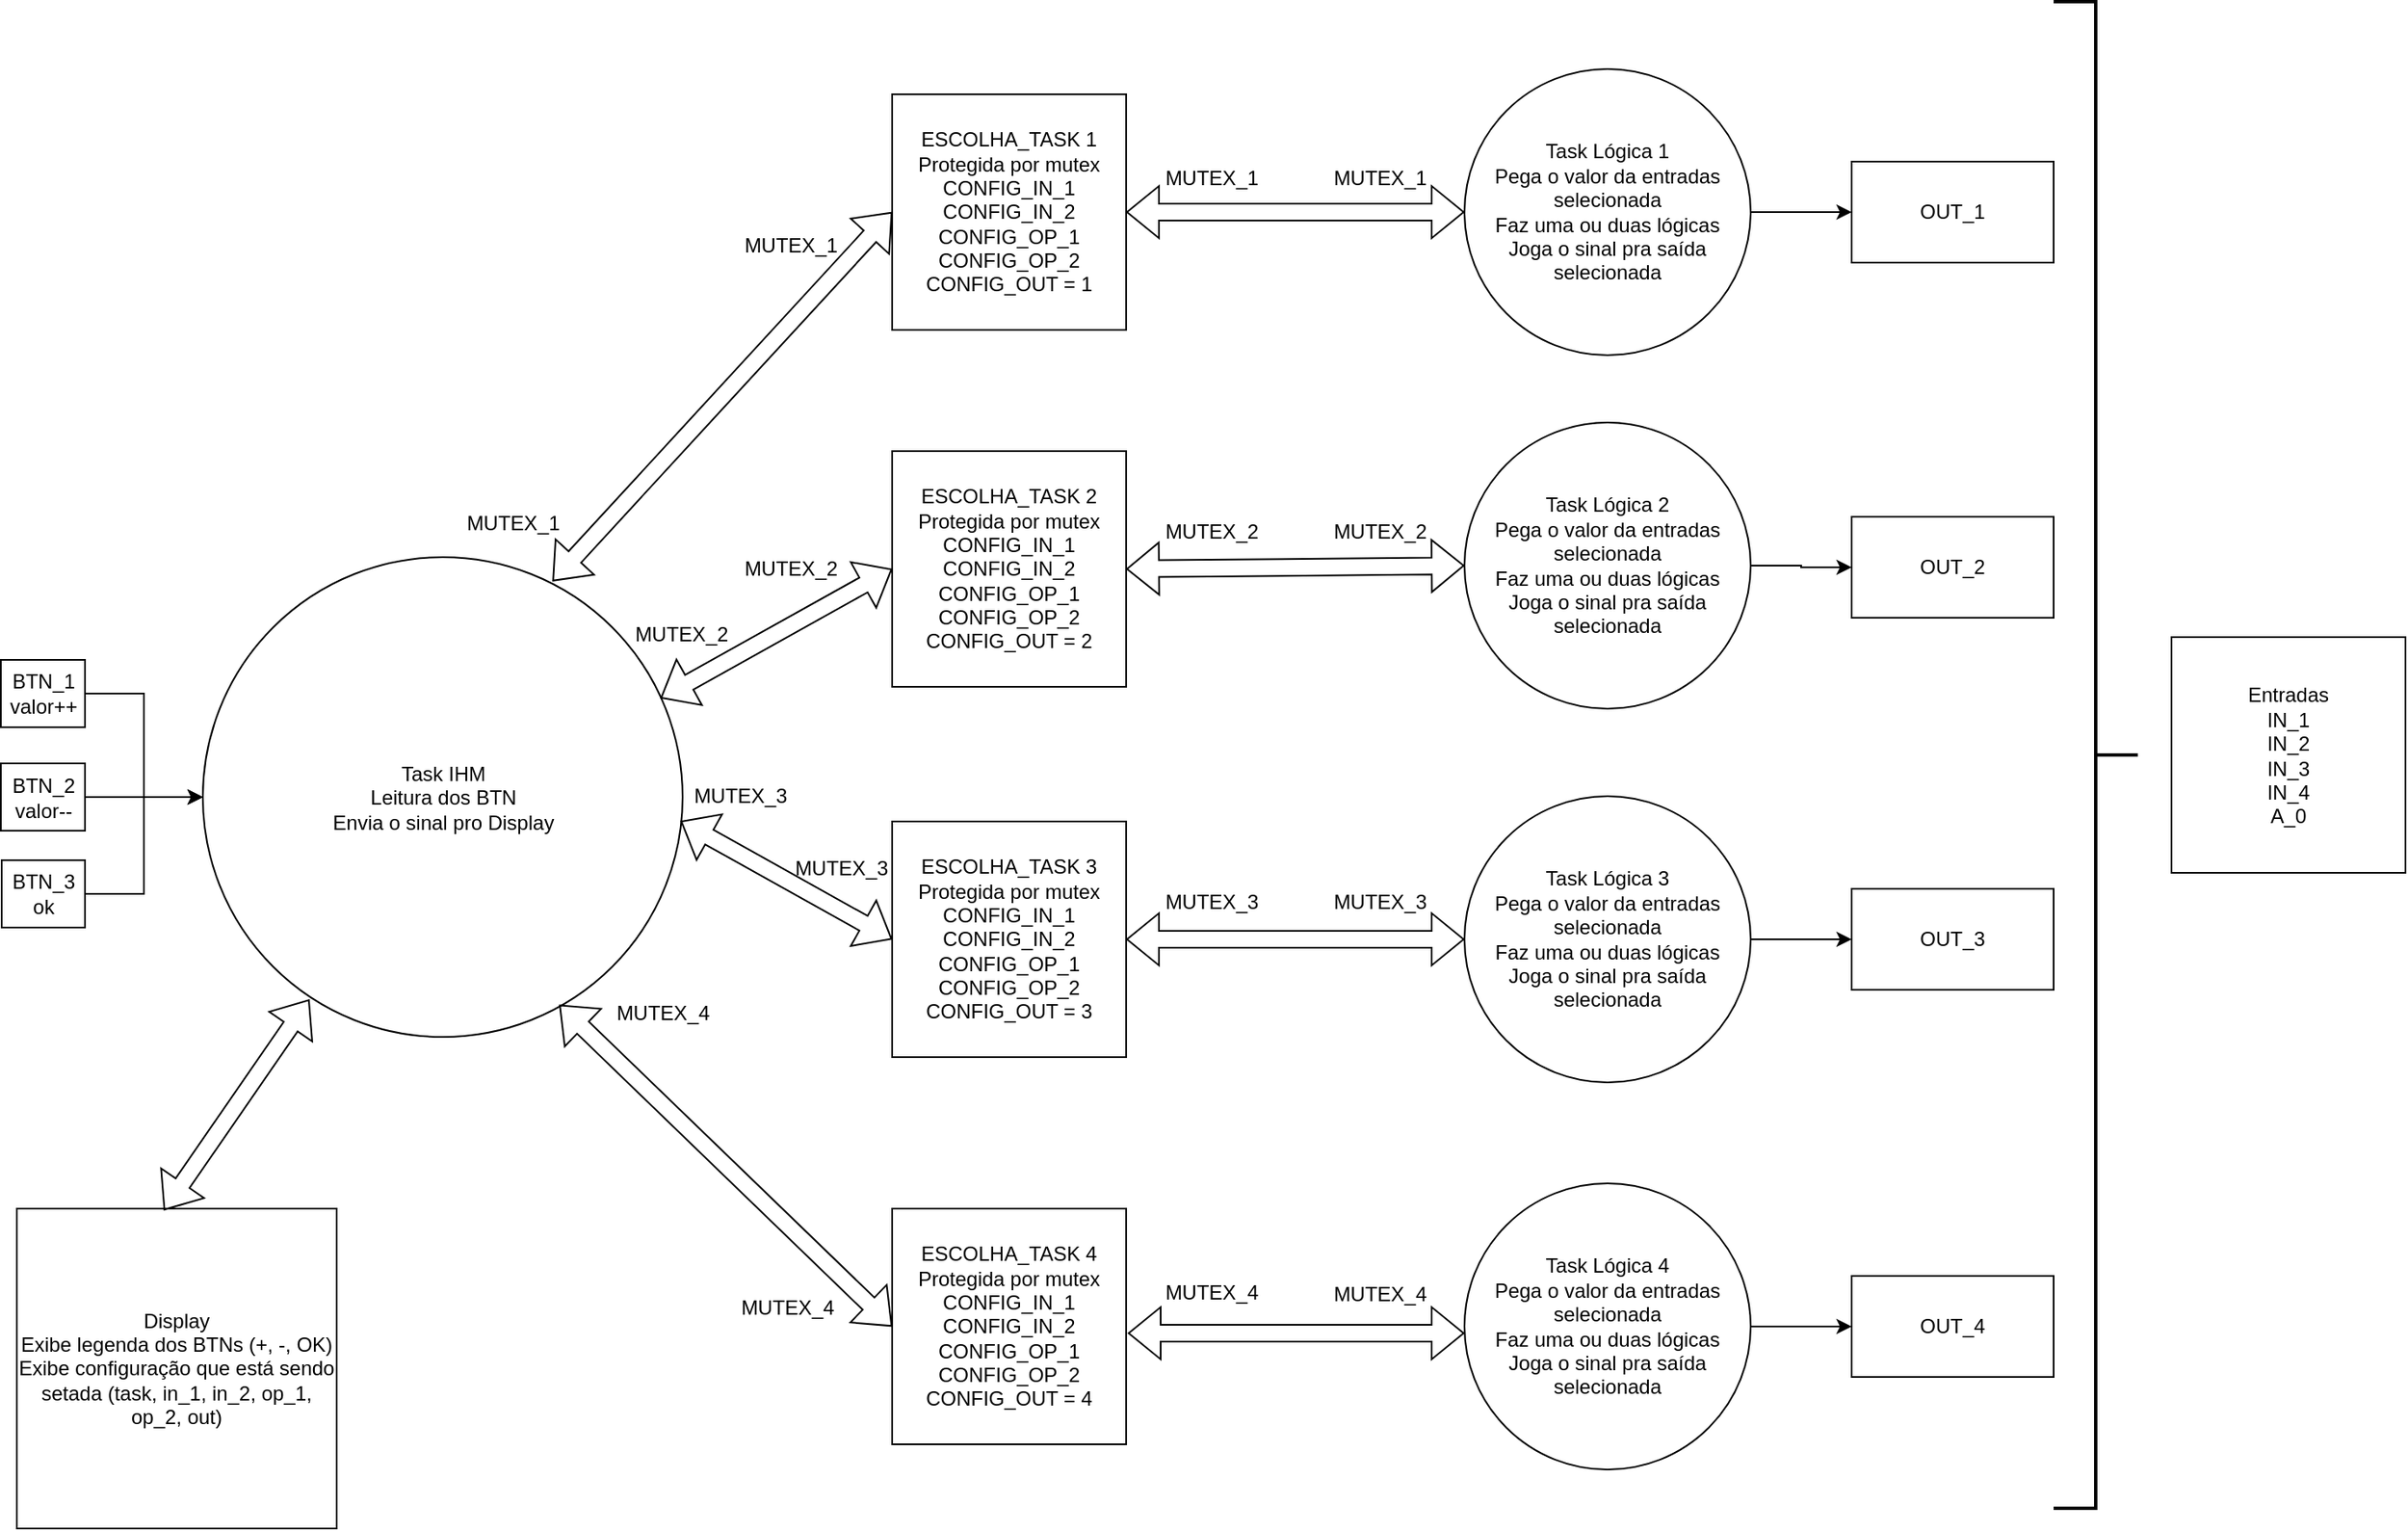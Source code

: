 <mxfile version="21.3.5" type="github">
  <diagram name="Página-1" id="CQQQ1_xxynBM_lZkvn02">
    <mxGraphModel dx="1696" dy="480" grid="1" gridSize="10" guides="1" tooltips="1" connect="1" arrows="1" fold="1" page="1" pageScale="1" pageWidth="827" pageHeight="1169" math="0" shadow="0">
      <root>
        <mxCell id="0" />
        <mxCell id="1" parent="0" />
        <mxCell id="xhrllQ4y0iZZigfFHR5F-16" value="Task IHM&lt;br&gt;Leitura dos BTN&lt;br&gt;Envia o sinal pro Display" style="ellipse;whiteSpace=wrap;html=1;aspect=fixed;" vertex="1" parent="1">
          <mxGeometry x="110.5" y="350" width="285" height="285" as="geometry" />
        </mxCell>
        <mxCell id="xhrllQ4y0iZZigfFHR5F-66" style="edgeStyle=orthogonalEdgeStyle;rounded=0;orthogonalLoop=1;jettySize=auto;html=1;exitX=1;exitY=0.5;exitDx=0;exitDy=0;entryX=0;entryY=0.5;entryDx=0;entryDy=0;" edge="1" parent="1" source="xhrllQ4y0iZZigfFHR5F-19" target="xhrllQ4y0iZZigfFHR5F-65">
          <mxGeometry relative="1" as="geometry" />
        </mxCell>
        <mxCell id="xhrllQ4y0iZZigfFHR5F-19" value="Task Lógica 1&lt;br&gt;Pega o valor da entradas selecionada&lt;br&gt;Faz uma ou duas lógicas&lt;br&gt;Joga o sinal pra saída selecionada" style="ellipse;whiteSpace=wrap;html=1;aspect=fixed;" vertex="1" parent="1">
          <mxGeometry x="860" y="60" width="170" height="170" as="geometry" />
        </mxCell>
        <mxCell id="xhrllQ4y0iZZigfFHR5F-70" style="edgeStyle=orthogonalEdgeStyle;rounded=0;orthogonalLoop=1;jettySize=auto;html=1;entryX=0;entryY=0.5;entryDx=0;entryDy=0;" edge="1" parent="1" source="xhrllQ4y0iZZigfFHR5F-20" target="xhrllQ4y0iZZigfFHR5F-67">
          <mxGeometry relative="1" as="geometry" />
        </mxCell>
        <mxCell id="xhrllQ4y0iZZigfFHR5F-20" value="Task Lógica 2&lt;br&gt;Pega o valor da entradas selecionada&lt;br&gt;Faz uma ou duas lógicas&lt;br&gt;Joga o sinal pra saída selecionada" style="ellipse;whiteSpace=wrap;html=1;aspect=fixed;" vertex="1" parent="1">
          <mxGeometry x="860" y="270" width="170" height="170" as="geometry" />
        </mxCell>
        <mxCell id="xhrllQ4y0iZZigfFHR5F-72" style="edgeStyle=orthogonalEdgeStyle;rounded=0;orthogonalLoop=1;jettySize=auto;html=1;exitX=1;exitY=0.5;exitDx=0;exitDy=0;entryX=0;entryY=0.5;entryDx=0;entryDy=0;" edge="1" parent="1" source="xhrllQ4y0iZZigfFHR5F-21" target="xhrllQ4y0iZZigfFHR5F-68">
          <mxGeometry relative="1" as="geometry" />
        </mxCell>
        <mxCell id="xhrllQ4y0iZZigfFHR5F-21" value="Task Lógica 3&lt;br&gt;Pega o valor da entradas selecionada&lt;br&gt;Faz uma ou duas lógicas&lt;br&gt;Joga o sinal pra saída selecionada" style="ellipse;whiteSpace=wrap;html=1;aspect=fixed;" vertex="1" parent="1">
          <mxGeometry x="860" y="492" width="170" height="170" as="geometry" />
        </mxCell>
        <mxCell id="xhrllQ4y0iZZigfFHR5F-73" style="edgeStyle=orthogonalEdgeStyle;rounded=0;orthogonalLoop=1;jettySize=auto;html=1;entryX=0;entryY=0.5;entryDx=0;entryDy=0;" edge="1" parent="1" source="xhrllQ4y0iZZigfFHR5F-22" target="xhrllQ4y0iZZigfFHR5F-69">
          <mxGeometry relative="1" as="geometry" />
        </mxCell>
        <mxCell id="xhrllQ4y0iZZigfFHR5F-22" value="Task Lógica 4&lt;br&gt;Pega o valor da entradas selecionada&lt;br&gt;Faz uma ou duas lógicas&lt;br&gt;Joga o sinal pra saída selecionada" style="ellipse;whiteSpace=wrap;html=1;aspect=fixed;" vertex="1" parent="1">
          <mxGeometry x="860" y="722" width="170" height="170" as="geometry" />
        </mxCell>
        <mxCell id="xhrllQ4y0iZZigfFHR5F-23" value="Entradas&lt;br&gt;IN_1&lt;br&gt;IN_2&lt;br&gt;IN_3&lt;br&gt;IN_4&lt;br&gt;A_0" style="rounded=0;whiteSpace=wrap;html=1;" vertex="1" parent="1">
          <mxGeometry x="1280" y="397.5" width="139" height="140" as="geometry" />
        </mxCell>
        <mxCell id="xhrllQ4y0iZZigfFHR5F-24" value="ESCOLHA_TASK&amp;nbsp;1&lt;br&gt;Protegida por mutex&lt;br&gt;CONFIG_IN_1&lt;br&gt;CONFIG_IN_2&lt;br&gt;CONFIG_OP_1&lt;br&gt;CONFIG_OP_2&lt;br&gt;CONFIG_OUT = 1" style="rounded=0;whiteSpace=wrap;html=1;" vertex="1" parent="1">
          <mxGeometry x="520" y="75" width="139" height="140" as="geometry" />
        </mxCell>
        <mxCell id="xhrllQ4y0iZZigfFHR5F-29" style="edgeStyle=orthogonalEdgeStyle;rounded=0;orthogonalLoop=1;jettySize=auto;html=1;entryX=0;entryY=0.5;entryDx=0;entryDy=0;" edge="1" parent="1" source="xhrllQ4y0iZZigfFHR5F-26" target="xhrllQ4y0iZZigfFHR5F-16">
          <mxGeometry relative="1" as="geometry" />
        </mxCell>
        <mxCell id="xhrllQ4y0iZZigfFHR5F-26" value="BTN_1&lt;br&gt;valor++" style="rounded=0;whiteSpace=wrap;html=1;" vertex="1" parent="1">
          <mxGeometry x="-9.5" y="411" width="50" height="40" as="geometry" />
        </mxCell>
        <mxCell id="xhrllQ4y0iZZigfFHR5F-30" style="edgeStyle=orthogonalEdgeStyle;rounded=0;orthogonalLoop=1;jettySize=auto;html=1;" edge="1" parent="1" source="xhrllQ4y0iZZigfFHR5F-27" target="xhrllQ4y0iZZigfFHR5F-16">
          <mxGeometry relative="1" as="geometry" />
        </mxCell>
        <mxCell id="xhrllQ4y0iZZigfFHR5F-27" value="BTN_2&lt;br&gt;valor--" style="rounded=0;whiteSpace=wrap;html=1;" vertex="1" parent="1">
          <mxGeometry x="-9.5" y="472.5" width="50" height="40" as="geometry" />
        </mxCell>
        <mxCell id="xhrllQ4y0iZZigfFHR5F-31" style="edgeStyle=orthogonalEdgeStyle;rounded=0;orthogonalLoop=1;jettySize=auto;html=1;" edge="1" parent="1" source="xhrllQ4y0iZZigfFHR5F-28" target="xhrllQ4y0iZZigfFHR5F-16">
          <mxGeometry relative="1" as="geometry">
            <mxPoint x="90" y="530" as="targetPoint" />
          </mxGeometry>
        </mxCell>
        <mxCell id="xhrllQ4y0iZZigfFHR5F-28" value="BTN_3&lt;br&gt;ok" style="rounded=0;whiteSpace=wrap;html=1;" vertex="1" parent="1">
          <mxGeometry x="-9" y="530" width="49.5" height="40" as="geometry" />
        </mxCell>
        <mxCell id="xhrllQ4y0iZZigfFHR5F-32" value="ESCOLHA_TASK&amp;nbsp;2&lt;br&gt;Protegida por mutex&lt;br&gt;CONFIG_IN_1&lt;br&gt;CONFIG_IN_2&lt;br&gt;CONFIG_OP_1&lt;br&gt;CONFIG_OP_2&lt;br&gt;CONFIG_OUT = 2" style="rounded=0;whiteSpace=wrap;html=1;" vertex="1" parent="1">
          <mxGeometry x="520" y="287" width="139" height="140" as="geometry" />
        </mxCell>
        <mxCell id="xhrllQ4y0iZZigfFHR5F-33" value="ESCOLHA_TASK&amp;nbsp;3&lt;br&gt;Protegida por mutex&lt;br&gt;CONFIG_IN_1&lt;br&gt;CONFIG_IN_2&lt;br&gt;CONFIG_OP_1&lt;br&gt;CONFIG_OP_2&lt;br&gt;CONFIG_OUT = 3" style="rounded=0;whiteSpace=wrap;html=1;" vertex="1" parent="1">
          <mxGeometry x="520" y="507" width="139" height="140" as="geometry" />
        </mxCell>
        <mxCell id="xhrllQ4y0iZZigfFHR5F-34" value="ESCOLHA_TASK&amp;nbsp;4&lt;br&gt;Protegida por mutex&lt;br&gt;CONFIG_IN_1&lt;br&gt;CONFIG_IN_2&lt;br&gt;CONFIG_OP_1&lt;br&gt;CONFIG_OP_2&lt;br&gt;CONFIG_OUT = 4" style="rounded=0;whiteSpace=wrap;html=1;" vertex="1" parent="1">
          <mxGeometry x="520" y="737" width="139" height="140" as="geometry" />
        </mxCell>
        <mxCell id="xhrllQ4y0iZZigfFHR5F-36" value="" style="shape=flexArrow;endArrow=classic;startArrow=classic;html=1;rounded=0;entryX=0;entryY=0.5;entryDx=0;entryDy=0;exitX=0.729;exitY=0.05;exitDx=0;exitDy=0;exitPerimeter=0;" edge="1" parent="1" source="xhrllQ4y0iZZigfFHR5F-16" target="xhrllQ4y0iZZigfFHR5F-24">
          <mxGeometry width="100" height="100" relative="1" as="geometry">
            <mxPoint x="414" y="255" as="sourcePoint" />
            <mxPoint x="514" y="155" as="targetPoint" />
          </mxGeometry>
        </mxCell>
        <mxCell id="xhrllQ4y0iZZigfFHR5F-37" value="" style="shape=flexArrow;endArrow=classic;startArrow=classic;html=1;rounded=0;entryX=0;entryY=0.5;entryDx=0;entryDy=0;exitX=0.954;exitY=0.294;exitDx=0;exitDy=0;exitPerimeter=0;" edge="1" parent="1" source="xhrllQ4y0iZZigfFHR5F-16" target="xhrllQ4y0iZZigfFHR5F-32">
          <mxGeometry width="100" height="100" relative="1" as="geometry">
            <mxPoint x="350" y="636" as="sourcePoint" />
            <mxPoint x="524" y="411" as="targetPoint" />
          </mxGeometry>
        </mxCell>
        <mxCell id="xhrllQ4y0iZZigfFHR5F-38" value="" style="shape=flexArrow;endArrow=classic;startArrow=classic;html=1;rounded=0;entryX=0;entryY=0.5;entryDx=0;entryDy=0;exitX=0.996;exitY=0.55;exitDx=0;exitDy=0;exitPerimeter=0;" edge="1" parent="1" source="xhrllQ4y0iZZigfFHR5F-16" target="xhrllQ4y0iZZigfFHR5F-33">
          <mxGeometry width="100" height="100" relative="1" as="geometry">
            <mxPoint x="360" y="400" as="sourcePoint" />
            <mxPoint x="534" y="175" as="targetPoint" />
          </mxGeometry>
        </mxCell>
        <mxCell id="xhrllQ4y0iZZigfFHR5F-39" value="" style="shape=flexArrow;endArrow=classic;startArrow=classic;html=1;rounded=0;exitX=0.743;exitY=0.933;exitDx=0;exitDy=0;exitPerimeter=0;entryX=0;entryY=0.5;entryDx=0;entryDy=0;" edge="1" parent="1" source="xhrllQ4y0iZZigfFHR5F-16" target="xhrllQ4y0iZZigfFHR5F-34">
          <mxGeometry width="100" height="100" relative="1" as="geometry">
            <mxPoint x="370" y="410" as="sourcePoint" />
            <mxPoint x="544" y="185" as="targetPoint" />
          </mxGeometry>
        </mxCell>
        <mxCell id="xhrllQ4y0iZZigfFHR5F-40" value="MUTEX_1" style="text;html=1;strokeColor=none;fillColor=none;align=center;verticalAlign=middle;whiteSpace=wrap;rounded=0;" vertex="1" parent="1">
          <mxGeometry x="265" y="315" width="60" height="30" as="geometry" />
        </mxCell>
        <mxCell id="xhrllQ4y0iZZigfFHR5F-41" value="MUTEX_1" style="text;html=1;strokeColor=none;fillColor=none;align=center;verticalAlign=middle;whiteSpace=wrap;rounded=0;" vertex="1" parent="1">
          <mxGeometry x="430" y="150" width="60" height="30" as="geometry" />
        </mxCell>
        <mxCell id="xhrllQ4y0iZZigfFHR5F-42" value="MUTEX_2" style="text;html=1;strokeColor=none;fillColor=none;align=center;verticalAlign=middle;whiteSpace=wrap;rounded=0;" vertex="1" parent="1">
          <mxGeometry x="365" y="381" width="60" height="30" as="geometry" />
        </mxCell>
        <mxCell id="xhrllQ4y0iZZigfFHR5F-43" value="MUTEX_2" style="text;html=1;strokeColor=none;fillColor=none;align=center;verticalAlign=middle;whiteSpace=wrap;rounded=0;" vertex="1" parent="1">
          <mxGeometry x="430" y="342" width="60" height="30" as="geometry" />
        </mxCell>
        <mxCell id="xhrllQ4y0iZZigfFHR5F-44" value="MUTEX_3" style="text;html=1;strokeColor=none;fillColor=none;align=center;verticalAlign=middle;whiteSpace=wrap;rounded=0;" vertex="1" parent="1">
          <mxGeometry x="400" y="477" width="60" height="30" as="geometry" />
        </mxCell>
        <mxCell id="xhrllQ4y0iZZigfFHR5F-45" value="MUTEX_3" style="text;html=1;strokeColor=none;fillColor=none;align=center;verticalAlign=middle;whiteSpace=wrap;rounded=0;" vertex="1" parent="1">
          <mxGeometry x="460" y="520" width="60" height="30" as="geometry" />
        </mxCell>
        <mxCell id="xhrllQ4y0iZZigfFHR5F-46" value="MUTEX_4" style="text;html=1;strokeColor=none;fillColor=none;align=center;verticalAlign=middle;whiteSpace=wrap;rounded=0;" vertex="1" parent="1">
          <mxGeometry x="354" y="606" width="60" height="30" as="geometry" />
        </mxCell>
        <mxCell id="xhrllQ4y0iZZigfFHR5F-47" value="MUTEX_4" style="text;html=1;strokeColor=none;fillColor=none;align=center;verticalAlign=middle;whiteSpace=wrap;rounded=0;" vertex="1" parent="1">
          <mxGeometry x="428" y="781" width="60" height="30" as="geometry" />
        </mxCell>
        <mxCell id="xhrllQ4y0iZZigfFHR5F-48" value="" style="shape=flexArrow;endArrow=classic;startArrow=classic;html=1;rounded=0;entryX=0;entryY=0.5;entryDx=0;entryDy=0;exitX=1;exitY=0.5;exitDx=0;exitDy=0;" edge="1" parent="1" source="xhrllQ4y0iZZigfFHR5F-24" target="xhrllQ4y0iZZigfFHR5F-19">
          <mxGeometry width="100" height="100" relative="1" as="geometry">
            <mxPoint x="880" y="269" as="sourcePoint" />
            <mxPoint x="1082" y="50" as="targetPoint" />
          </mxGeometry>
        </mxCell>
        <mxCell id="xhrllQ4y0iZZigfFHR5F-49" value="" style="shape=flexArrow;endArrow=classic;startArrow=classic;html=1;rounded=0;exitX=1;exitY=0.5;exitDx=0;exitDy=0;entryX=0;entryY=0.5;entryDx=0;entryDy=0;" edge="1" parent="1" source="xhrllQ4y0iZZigfFHR5F-32" target="xhrllQ4y0iZZigfFHR5F-20">
          <mxGeometry width="100" height="100" relative="1" as="geometry">
            <mxPoint x="669" y="356.5" as="sourcePoint" />
            <mxPoint x="820" y="410" as="targetPoint" />
          </mxGeometry>
        </mxCell>
        <mxCell id="xhrllQ4y0iZZigfFHR5F-50" value="" style="shape=flexArrow;endArrow=classic;startArrow=classic;html=1;rounded=0;exitX=1;exitY=0.5;exitDx=0;exitDy=0;entryX=0;entryY=0.5;entryDx=0;entryDy=0;" edge="1" parent="1" source="xhrllQ4y0iZZigfFHR5F-33" target="xhrllQ4y0iZZigfFHR5F-21">
          <mxGeometry width="100" height="100" relative="1" as="geometry">
            <mxPoint x="669" y="590" as="sourcePoint" />
            <mxPoint x="870" y="588" as="targetPoint" />
          </mxGeometry>
        </mxCell>
        <mxCell id="xhrllQ4y0iZZigfFHR5F-51" value="" style="shape=flexArrow;endArrow=classic;startArrow=classic;html=1;rounded=0;" edge="1" parent="1">
          <mxGeometry width="100" height="100" relative="1" as="geometry">
            <mxPoint x="660" y="811" as="sourcePoint" />
            <mxPoint x="860" y="811" as="targetPoint" />
          </mxGeometry>
        </mxCell>
        <mxCell id="xhrllQ4y0iZZigfFHR5F-52" value="MUTEX_1" style="text;html=1;strokeColor=none;fillColor=none;align=center;verticalAlign=middle;whiteSpace=wrap;rounded=0;" vertex="1" parent="1">
          <mxGeometry x="680" y="110" width="60" height="30" as="geometry" />
        </mxCell>
        <mxCell id="xhrllQ4y0iZZigfFHR5F-53" value="MUTEX_1" style="text;html=1;strokeColor=none;fillColor=none;align=center;verticalAlign=middle;whiteSpace=wrap;rounded=0;" vertex="1" parent="1">
          <mxGeometry x="780" y="110" width="60" height="30" as="geometry" />
        </mxCell>
        <mxCell id="xhrllQ4y0iZZigfFHR5F-54" value="MUTEX_2" style="text;html=1;strokeColor=none;fillColor=none;align=center;verticalAlign=middle;whiteSpace=wrap;rounded=0;" vertex="1" parent="1">
          <mxGeometry x="680" y="320" width="60" height="30" as="geometry" />
        </mxCell>
        <mxCell id="xhrllQ4y0iZZigfFHR5F-55" value="MUTEX_2" style="text;html=1;strokeColor=none;fillColor=none;align=center;verticalAlign=middle;whiteSpace=wrap;rounded=0;" vertex="1" parent="1">
          <mxGeometry x="780" y="320" width="60" height="30" as="geometry" />
        </mxCell>
        <mxCell id="xhrllQ4y0iZZigfFHR5F-56" value="MUTEX_3" style="text;html=1;strokeColor=none;fillColor=none;align=center;verticalAlign=middle;whiteSpace=wrap;rounded=0;" vertex="1" parent="1">
          <mxGeometry x="680" y="540" width="60" height="30" as="geometry" />
        </mxCell>
        <mxCell id="xhrllQ4y0iZZigfFHR5F-57" value="MUTEX_3" style="text;html=1;strokeColor=none;fillColor=none;align=center;verticalAlign=middle;whiteSpace=wrap;rounded=0;" vertex="1" parent="1">
          <mxGeometry x="780" y="540" width="60" height="30" as="geometry" />
        </mxCell>
        <mxCell id="xhrllQ4y0iZZigfFHR5F-58" value="MUTEX_4" style="text;html=1;strokeColor=none;fillColor=none;align=center;verticalAlign=middle;whiteSpace=wrap;rounded=0;" vertex="1" parent="1">
          <mxGeometry x="680" y="772" width="60" height="30" as="geometry" />
        </mxCell>
        <mxCell id="xhrllQ4y0iZZigfFHR5F-59" value="MUTEX_4" style="text;html=1;strokeColor=none;fillColor=none;align=center;verticalAlign=middle;whiteSpace=wrap;rounded=0;" vertex="1" parent="1">
          <mxGeometry x="780" y="773" width="60" height="30" as="geometry" />
        </mxCell>
        <mxCell id="xhrllQ4y0iZZigfFHR5F-60" value="Display&lt;br&gt;Exibe legenda dos BTNs (+, -, OK)&lt;br&gt;Exibe configuração que está sendo setada (task, in_1, in_2, op_1, op_2, out)" style="whiteSpace=wrap;html=1;aspect=fixed;" vertex="1" parent="1">
          <mxGeometry y="737" width="190" height="190" as="geometry" />
        </mxCell>
        <mxCell id="xhrllQ4y0iZZigfFHR5F-61" value="" style="shape=flexArrow;endArrow=classic;startArrow=classic;html=1;rounded=0;entryX=0.222;entryY=0.922;entryDx=0;entryDy=0;exitX=0.46;exitY=0.005;exitDx=0;exitDy=0;exitPerimeter=0;entryPerimeter=0;" edge="1" parent="1" source="xhrllQ4y0iZZigfFHR5F-60" target="xhrllQ4y0iZZigfFHR5F-16">
          <mxGeometry width="100" height="100" relative="1" as="geometry">
            <mxPoint x="40.5" y="712" as="sourcePoint" />
            <mxPoint x="178.5" y="635" as="targetPoint" />
          </mxGeometry>
        </mxCell>
        <mxCell id="xhrllQ4y0iZZigfFHR5F-64" value="" style="strokeWidth=2;html=1;shape=mxgraph.flowchart.annotation_2;align=left;labelPosition=right;pointerEvents=1;rotation=-180;" vertex="1" parent="1">
          <mxGeometry x="1210" y="20" width="50" height="895" as="geometry" />
        </mxCell>
        <mxCell id="xhrllQ4y0iZZigfFHR5F-65" value="OUT_1" style="rounded=0;whiteSpace=wrap;html=1;" vertex="1" parent="1">
          <mxGeometry x="1090" y="115" width="120" height="60" as="geometry" />
        </mxCell>
        <mxCell id="xhrllQ4y0iZZigfFHR5F-67" value="OUT_2" style="rounded=0;whiteSpace=wrap;html=1;" vertex="1" parent="1">
          <mxGeometry x="1090" y="326" width="120" height="60" as="geometry" />
        </mxCell>
        <mxCell id="xhrllQ4y0iZZigfFHR5F-68" value="OUT_3" style="rounded=0;whiteSpace=wrap;html=1;" vertex="1" parent="1">
          <mxGeometry x="1090" y="547" width="120" height="60" as="geometry" />
        </mxCell>
        <mxCell id="xhrllQ4y0iZZigfFHR5F-69" value="OUT_4" style="rounded=0;whiteSpace=wrap;html=1;" vertex="1" parent="1">
          <mxGeometry x="1090" y="777" width="120" height="60" as="geometry" />
        </mxCell>
      </root>
    </mxGraphModel>
  </diagram>
</mxfile>
